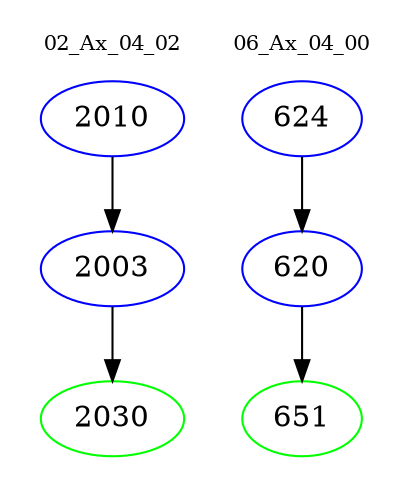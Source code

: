 digraph{
subgraph cluster_0 {
color = white
label = "02_Ax_04_02";
fontsize=10;
T0_2010 [label="2010", color="blue"]
T0_2010 -> T0_2003 [color="black"]
T0_2003 [label="2003", color="blue"]
T0_2003 -> T0_2030 [color="black"]
T0_2030 [label="2030", color="green"]
}
subgraph cluster_1 {
color = white
label = "06_Ax_04_00";
fontsize=10;
T1_624 [label="624", color="blue"]
T1_624 -> T1_620 [color="black"]
T1_620 [label="620", color="blue"]
T1_620 -> T1_651 [color="black"]
T1_651 [label="651", color="green"]
}
}
